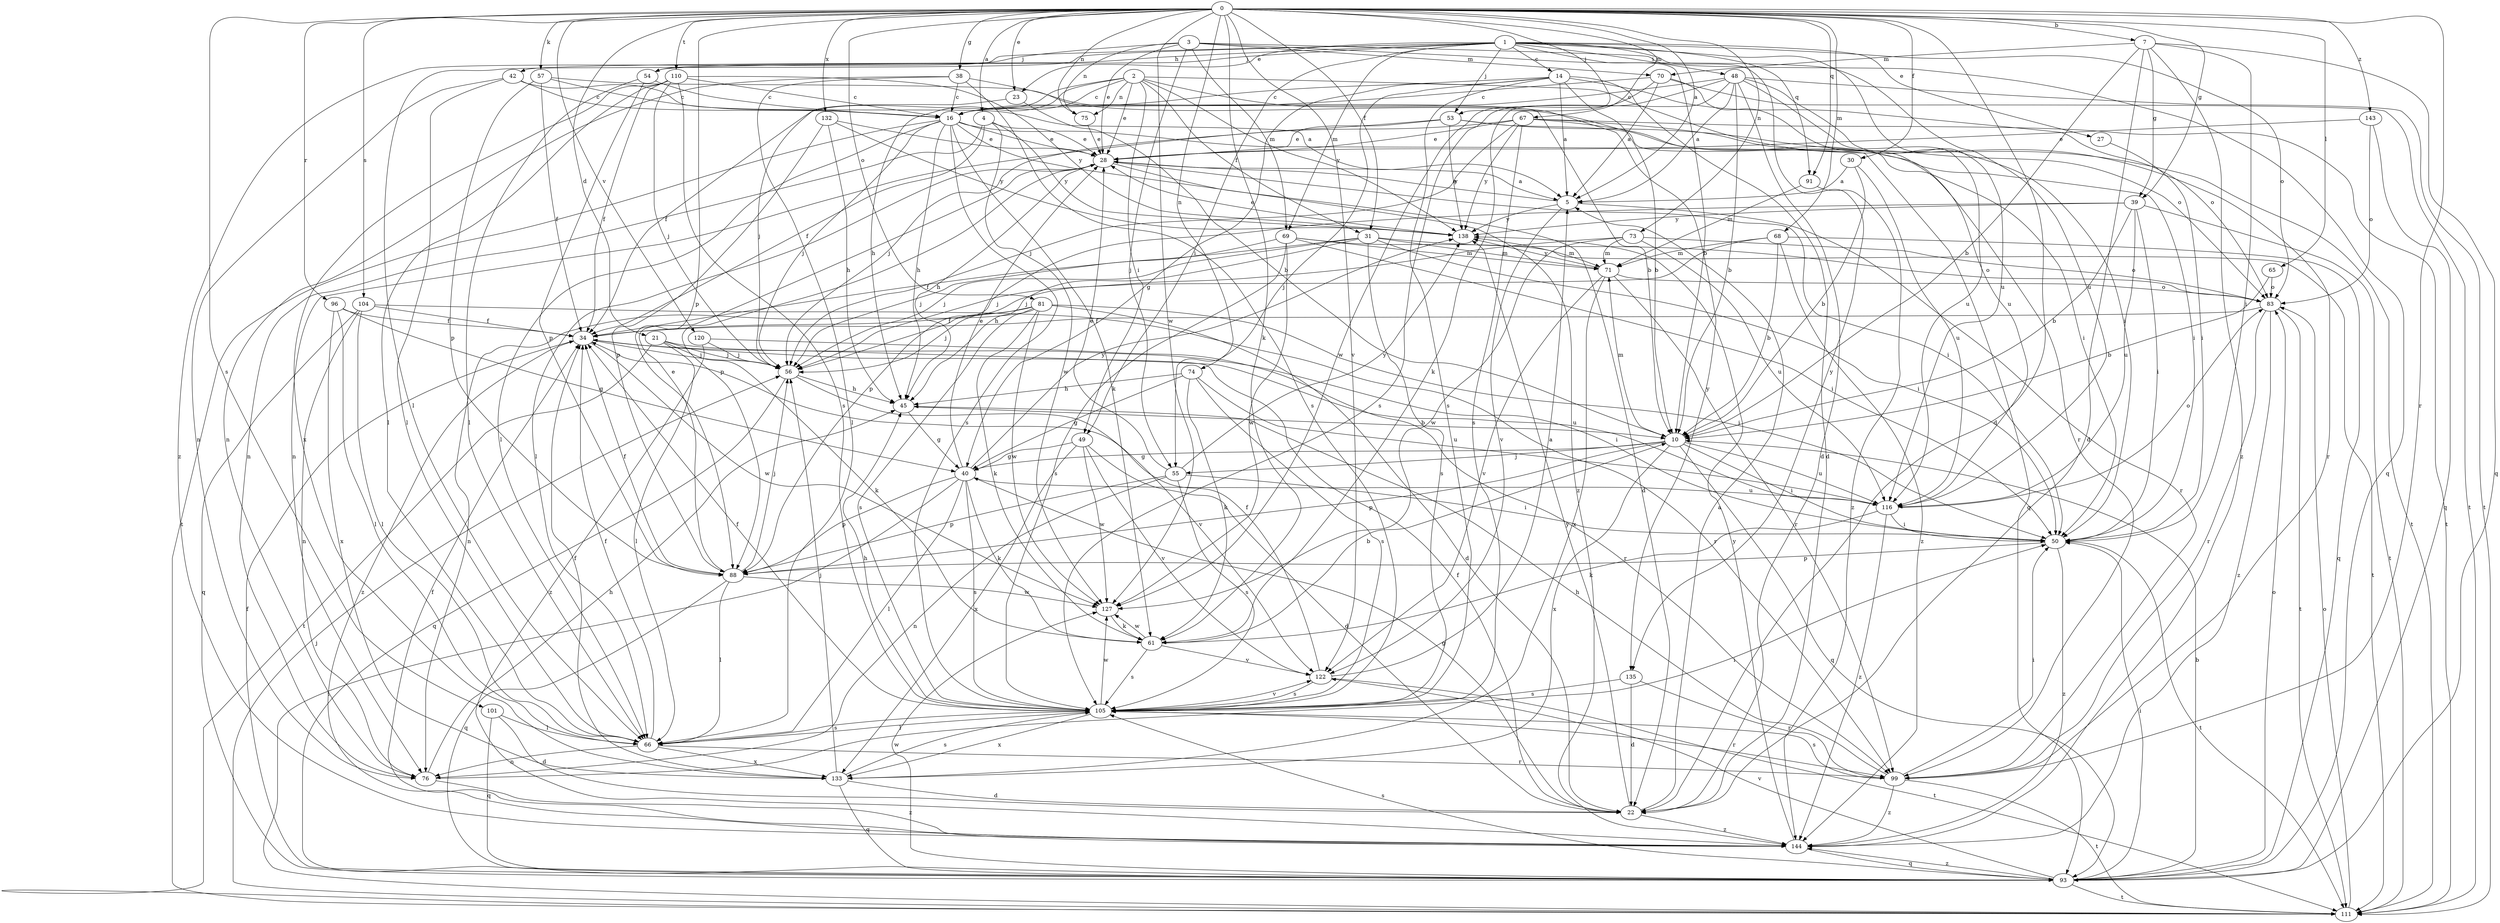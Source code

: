 strict digraph  {
0;
1;
2;
3;
4;
5;
7;
10;
14;
16;
21;
22;
23;
27;
28;
30;
31;
34;
38;
39;
40;
42;
45;
48;
49;
50;
53;
54;
55;
56;
57;
61;
65;
66;
67;
68;
69;
70;
71;
73;
74;
75;
76;
81;
83;
88;
91;
93;
96;
99;
101;
104;
105;
110;
111;
116;
120;
122;
127;
132;
133;
135;
138;
143;
144;
0 -> 4  [label=a];
0 -> 5  [label=a];
0 -> 7  [label=b];
0 -> 21  [label=d];
0 -> 22  [label=d];
0 -> 23  [label=e];
0 -> 30  [label=f];
0 -> 31  [label=f];
0 -> 38  [label=g];
0 -> 39  [label=g];
0 -> 53  [label=j];
0 -> 57  [label=k];
0 -> 61  [label=k];
0 -> 65  [label=l];
0 -> 67  [label=m];
0 -> 68  [label=m];
0 -> 73  [label=n];
0 -> 74  [label=n];
0 -> 75  [label=n];
0 -> 81  [label=o];
0 -> 88  [label=p];
0 -> 91  [label=q];
0 -> 96  [label=r];
0 -> 99  [label=r];
0 -> 101  [label=s];
0 -> 104  [label=s];
0 -> 110  [label=t];
0 -> 120  [label=v];
0 -> 122  [label=v];
0 -> 127  [label=w];
0 -> 132  [label=x];
0 -> 143  [label=z];
1 -> 10  [label=b];
1 -> 14  [label=c];
1 -> 23  [label=e];
1 -> 27  [label=e];
1 -> 42  [label=h];
1 -> 48  [label=i];
1 -> 49  [label=i];
1 -> 53  [label=j];
1 -> 54  [label=j];
1 -> 66  [label=l];
1 -> 69  [label=m];
1 -> 83  [label=o];
1 -> 91  [label=q];
1 -> 116  [label=u];
1 -> 135  [label=y];
1 -> 144  [label=z];
2 -> 16  [label=c];
2 -> 28  [label=e];
2 -> 31  [label=f];
2 -> 34  [label=f];
2 -> 45  [label=h];
2 -> 49  [label=i];
2 -> 75  [label=n];
2 -> 83  [label=o];
2 -> 135  [label=y];
2 -> 138  [label=y];
3 -> 28  [label=e];
3 -> 54  [label=j];
3 -> 55  [label=j];
3 -> 69  [label=m];
3 -> 70  [label=m];
3 -> 75  [label=n];
3 -> 93  [label=q];
3 -> 116  [label=u];
4 -> 28  [label=e];
4 -> 34  [label=f];
4 -> 76  [label=n];
4 -> 127  [label=w];
4 -> 138  [label=y];
5 -> 28  [label=e];
5 -> 99  [label=r];
5 -> 122  [label=v];
5 -> 138  [label=y];
7 -> 10  [label=b];
7 -> 22  [label=d];
7 -> 39  [label=g];
7 -> 50  [label=i];
7 -> 70  [label=m];
7 -> 93  [label=q];
7 -> 144  [label=z];
10 -> 40  [label=g];
10 -> 50  [label=i];
10 -> 55  [label=j];
10 -> 71  [label=m];
10 -> 88  [label=p];
10 -> 93  [label=q];
10 -> 116  [label=u];
10 -> 133  [label=x];
14 -> 5  [label=a];
14 -> 10  [label=b];
14 -> 16  [label=c];
14 -> 22  [label=d];
14 -> 40  [label=g];
14 -> 55  [label=j];
14 -> 83  [label=o];
14 -> 105  [label=s];
16 -> 28  [label=e];
16 -> 45  [label=h];
16 -> 56  [label=j];
16 -> 61  [label=k];
16 -> 66  [label=l];
16 -> 93  [label=q];
16 -> 105  [label=s];
16 -> 111  [label=t];
16 -> 144  [label=z];
21 -> 50  [label=i];
21 -> 56  [label=j];
21 -> 61  [label=k];
21 -> 66  [label=l];
21 -> 111  [label=t];
22 -> 5  [label=a];
22 -> 34  [label=f];
22 -> 40  [label=g];
22 -> 138  [label=y];
22 -> 144  [label=z];
23 -> 10  [label=b];
23 -> 56  [label=j];
27 -> 50  [label=i];
28 -> 5  [label=a];
28 -> 22  [label=d];
28 -> 45  [label=h];
28 -> 50  [label=i];
28 -> 66  [label=l];
28 -> 88  [label=p];
30 -> 5  [label=a];
30 -> 10  [label=b];
30 -> 116  [label=u];
31 -> 34  [label=f];
31 -> 45  [label=h];
31 -> 50  [label=i];
31 -> 56  [label=j];
31 -> 71  [label=m];
31 -> 83  [label=o];
31 -> 105  [label=s];
34 -> 56  [label=j];
34 -> 116  [label=u];
34 -> 127  [label=w];
34 -> 144  [label=z];
38 -> 10  [label=b];
38 -> 16  [label=c];
38 -> 66  [label=l];
38 -> 76  [label=n];
38 -> 105  [label=s];
39 -> 10  [label=b];
39 -> 50  [label=i];
39 -> 88  [label=p];
39 -> 111  [label=t];
39 -> 116  [label=u];
39 -> 138  [label=y];
40 -> 28  [label=e];
40 -> 61  [label=k];
40 -> 66  [label=l];
40 -> 88  [label=p];
40 -> 105  [label=s];
40 -> 111  [label=t];
40 -> 116  [label=u];
40 -> 138  [label=y];
42 -> 5  [label=a];
42 -> 16  [label=c];
42 -> 66  [label=l];
42 -> 76  [label=n];
45 -> 10  [label=b];
45 -> 40  [label=g];
48 -> 5  [label=a];
48 -> 10  [label=b];
48 -> 16  [label=c];
48 -> 22  [label=d];
48 -> 50  [label=i];
48 -> 61  [label=k];
48 -> 105  [label=s];
48 -> 111  [label=t];
48 -> 116  [label=u];
49 -> 22  [label=d];
49 -> 40  [label=g];
49 -> 122  [label=v];
49 -> 127  [label=w];
49 -> 133  [label=x];
50 -> 88  [label=p];
50 -> 111  [label=t];
50 -> 144  [label=z];
53 -> 28  [label=e];
53 -> 50  [label=i];
53 -> 56  [label=j];
53 -> 111  [label=t];
53 -> 138  [label=y];
54 -> 16  [label=c];
54 -> 66  [label=l];
54 -> 88  [label=p];
55 -> 28  [label=e];
55 -> 50  [label=i];
55 -> 76  [label=n];
55 -> 88  [label=p];
55 -> 105  [label=s];
55 -> 138  [label=y];
56 -> 45  [label=h];
56 -> 93  [label=q];
56 -> 122  [label=v];
57 -> 16  [label=c];
57 -> 34  [label=f];
57 -> 88  [label=p];
57 -> 99  [label=r];
61 -> 10  [label=b];
61 -> 105  [label=s];
61 -> 122  [label=v];
61 -> 127  [label=w];
65 -> 10  [label=b];
65 -> 83  [label=o];
66 -> 34  [label=f];
66 -> 76  [label=n];
66 -> 99  [label=r];
66 -> 105  [label=s];
66 -> 133  [label=x];
67 -> 28  [label=e];
67 -> 50  [label=i];
67 -> 56  [label=j];
67 -> 76  [label=n];
67 -> 99  [label=r];
67 -> 105  [label=s];
67 -> 111  [label=t];
67 -> 138  [label=y];
68 -> 10  [label=b];
68 -> 56  [label=j];
68 -> 71  [label=m];
68 -> 93  [label=q];
68 -> 144  [label=z];
69 -> 50  [label=i];
69 -> 56  [label=j];
69 -> 71  [label=m];
69 -> 105  [label=s];
69 -> 111  [label=t];
69 -> 127  [label=w];
70 -> 5  [label=a];
70 -> 16  [label=c];
70 -> 111  [label=t];
70 -> 116  [label=u];
70 -> 127  [label=w];
71 -> 83  [label=o];
71 -> 99  [label=r];
71 -> 122  [label=v];
71 -> 133  [label=x];
71 -> 138  [label=y];
73 -> 56  [label=j];
73 -> 71  [label=m];
73 -> 83  [label=o];
73 -> 116  [label=u];
73 -> 127  [label=w];
74 -> 40  [label=g];
74 -> 45  [label=h];
74 -> 61  [label=k];
74 -> 105  [label=s];
74 -> 116  [label=u];
75 -> 28  [label=e];
76 -> 45  [label=h];
76 -> 50  [label=i];
76 -> 144  [label=z];
81 -> 22  [label=d];
81 -> 34  [label=f];
81 -> 50  [label=i];
81 -> 56  [label=j];
81 -> 61  [label=k];
81 -> 76  [label=n];
81 -> 105  [label=s];
81 -> 127  [label=w];
83 -> 34  [label=f];
83 -> 99  [label=r];
83 -> 111  [label=t];
83 -> 144  [label=z];
88 -> 28  [label=e];
88 -> 34  [label=f];
88 -> 56  [label=j];
88 -> 66  [label=l];
88 -> 93  [label=q];
88 -> 127  [label=w];
91 -> 71  [label=m];
91 -> 144  [label=z];
93 -> 10  [label=b];
93 -> 34  [label=f];
93 -> 50  [label=i];
93 -> 83  [label=o];
93 -> 105  [label=s];
93 -> 111  [label=t];
93 -> 122  [label=v];
93 -> 127  [label=w];
93 -> 144  [label=z];
96 -> 34  [label=f];
96 -> 40  [label=g];
96 -> 66  [label=l];
96 -> 133  [label=x];
99 -> 45  [label=h];
99 -> 50  [label=i];
99 -> 105  [label=s];
99 -> 111  [label=t];
99 -> 144  [label=z];
101 -> 22  [label=d];
101 -> 66  [label=l];
101 -> 93  [label=q];
104 -> 34  [label=f];
104 -> 66  [label=l];
104 -> 76  [label=n];
104 -> 93  [label=q];
104 -> 99  [label=r];
105 -> 34  [label=f];
105 -> 45  [label=h];
105 -> 66  [label=l];
105 -> 99  [label=r];
105 -> 122  [label=v];
105 -> 127  [label=w];
105 -> 133  [label=x];
110 -> 16  [label=c];
110 -> 34  [label=f];
110 -> 56  [label=j];
110 -> 66  [label=l];
110 -> 105  [label=s];
110 -> 133  [label=x];
110 -> 138  [label=y];
111 -> 56  [label=j];
111 -> 83  [label=o];
116 -> 50  [label=i];
116 -> 61  [label=k];
116 -> 83  [label=o];
116 -> 144  [label=z];
120 -> 56  [label=j];
120 -> 99  [label=r];
120 -> 144  [label=z];
122 -> 5  [label=a];
122 -> 34  [label=f];
122 -> 105  [label=s];
122 -> 111  [label=t];
127 -> 61  [label=k];
132 -> 28  [label=e];
132 -> 45  [label=h];
132 -> 88  [label=p];
132 -> 138  [label=y];
133 -> 22  [label=d];
133 -> 34  [label=f];
133 -> 56  [label=j];
133 -> 93  [label=q];
133 -> 105  [label=s];
135 -> 22  [label=d];
135 -> 99  [label=r];
135 -> 105  [label=s];
138 -> 28  [label=e];
138 -> 71  [label=m];
143 -> 28  [label=e];
143 -> 83  [label=o];
143 -> 93  [label=q];
144 -> 34  [label=f];
144 -> 93  [label=q];
144 -> 138  [label=y];
}
